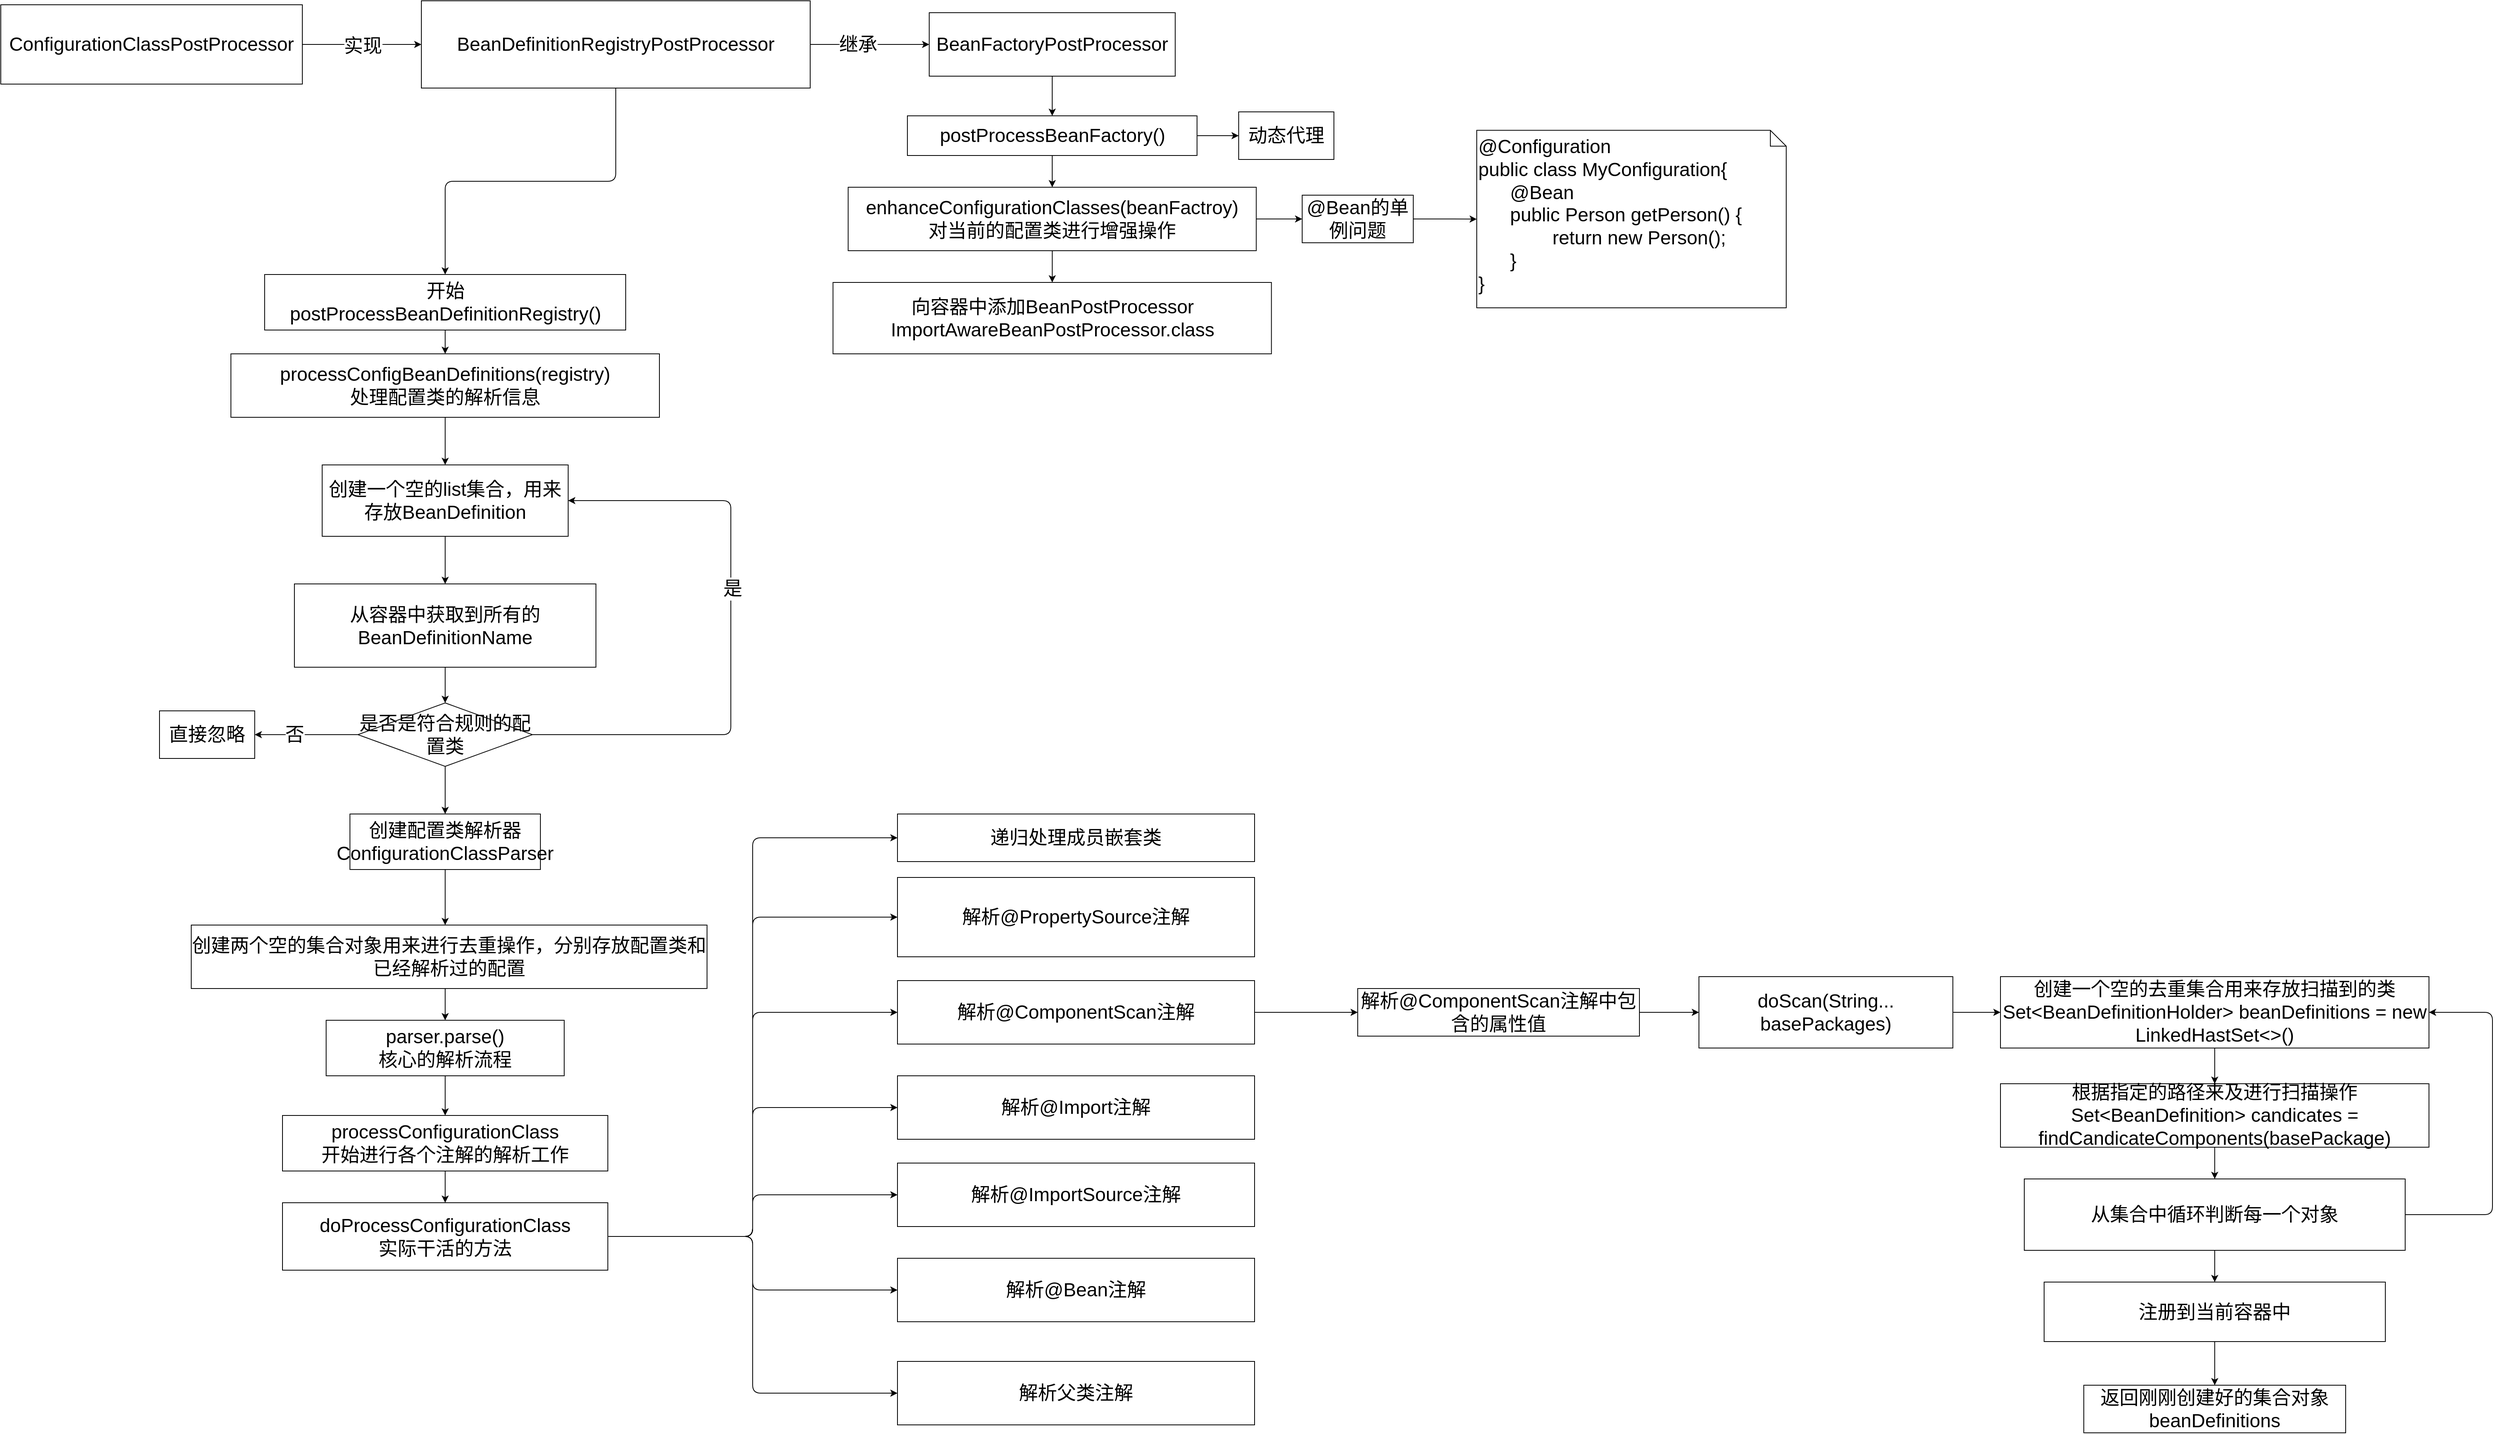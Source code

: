 <mxfile>
    <diagram id="fL2koC4kJuDBgHH3ScEY" name="Page-1">
        <mxGraphModel dx="1691" dy="1150" grid="1" gridSize="10" guides="1" tooltips="1" connect="1" arrows="1" fold="1" page="1" pageScale="1" pageWidth="10000000" pageHeight="10000000" math="0" shadow="0">
            <root>
                <mxCell id="0"/>
                <mxCell id="1" parent="0"/>
                <mxCell id="6" value="" style="edgeStyle=none;html=1;fontSize=24;" edge="1" parent="1" source="2" target="5">
                    <mxGeometry relative="1" as="geometry"/>
                </mxCell>
                <mxCell id="33" value="实现" style="edgeLabel;html=1;align=center;verticalAlign=middle;resizable=0;points=[];fontSize=24;" vertex="1" connectable="0" parent="6">
                    <mxGeometry x="0.273" y="-1" relative="1" as="geometry">
                        <mxPoint x="-20" y="1" as="offset"/>
                    </mxGeometry>
                </mxCell>
                <mxCell id="2" value="&lt;font style=&quot;font-size: 24px&quot;&gt;ConfigurationClassPostProcessor&lt;/font&gt;" style="whiteSpace=wrap;html=1;" vertex="1" parent="1">
                    <mxGeometry x="60" y="310" width="380" height="100" as="geometry"/>
                </mxCell>
                <mxCell id="72" value="" style="edgeStyle=orthogonalEdgeStyle;html=1;fontSize=24;" edge="1" parent="1" source="3" target="71">
                    <mxGeometry relative="1" as="geometry"/>
                </mxCell>
                <mxCell id="3" value="&lt;font style=&quot;font-size: 24px&quot;&gt;BeanFactoryPostProcessor&lt;/font&gt;" style="whiteSpace=wrap;html=1;" vertex="1" parent="1">
                    <mxGeometry x="1230" y="320" width="310" height="80" as="geometry"/>
                </mxCell>
                <mxCell id="7" value="" style="edgeStyle=none;html=1;fontSize=24;" edge="1" parent="1" source="5" target="3">
                    <mxGeometry relative="1" as="geometry"/>
                </mxCell>
                <mxCell id="34" value="继承" style="edgeLabel;html=1;align=center;verticalAlign=middle;resizable=0;points=[];fontSize=24;" vertex="1" connectable="0" parent="7">
                    <mxGeometry x="-0.2" relative="1" as="geometry">
                        <mxPoint as="offset"/>
                    </mxGeometry>
                </mxCell>
                <mxCell id="88" style="edgeStyle=elbowEdgeStyle;html=1;exitX=0.5;exitY=1;exitDx=0;exitDy=0;fontSize=24;elbow=vertical;entryX=0.5;entryY=0;entryDx=0;entryDy=0;" edge="1" parent="1" source="5" target="9">
                    <mxGeometry relative="1" as="geometry">
                        <mxPoint x="680" y="560" as="targetPoint"/>
                    </mxGeometry>
                </mxCell>
                <mxCell id="5" value="BeanDefinitionRegistryPostProcessor" style="whiteSpace=wrap;html=1;fontSize=24;" vertex="1" parent="1">
                    <mxGeometry x="590" y="305" width="490" height="110" as="geometry"/>
                </mxCell>
                <mxCell id="12" value="" style="edgeStyle=none;html=1;fontSize=24;" edge="1" parent="1" source="8" target="11">
                    <mxGeometry relative="1" as="geometry"/>
                </mxCell>
                <mxCell id="8" value="processConfigBeanDefinitions(registry)&lt;br&gt;处理配置类的解析信息" style="whiteSpace=wrap;html=1;fontSize=24;" vertex="1" parent="1">
                    <mxGeometry x="350" y="750" width="540" height="80" as="geometry"/>
                </mxCell>
                <mxCell id="10" value="" style="edgeStyle=none;html=1;fontSize=24;" edge="1" parent="1" source="9" target="8">
                    <mxGeometry relative="1" as="geometry"/>
                </mxCell>
                <mxCell id="9" value="开始&lt;br&gt;postProcessBeanDefinitionRegistry()" style="whiteSpace=wrap;html=1;fontSize=24;" vertex="1" parent="1">
                    <mxGeometry x="392.5" y="650" width="455" height="70" as="geometry"/>
                </mxCell>
                <mxCell id="14" value="" style="edgeStyle=none;html=1;fontSize=24;" edge="1" parent="1" source="11" target="13">
                    <mxGeometry relative="1" as="geometry"/>
                </mxCell>
                <mxCell id="11" value="创建一个空的list集合，用来存放BeanDefinition" style="whiteSpace=wrap;html=1;fontSize=24;" vertex="1" parent="1">
                    <mxGeometry x="465" y="890" width="310" height="90" as="geometry"/>
                </mxCell>
                <mxCell id="18" value="" style="edgeStyle=none;html=1;fontSize=24;" edge="1" parent="1" source="13" target="17">
                    <mxGeometry relative="1" as="geometry"/>
                </mxCell>
                <mxCell id="13" value="从容器中获取到所有的BeanDefinitionName" style="whiteSpace=wrap;html=1;fontSize=24;" vertex="1" parent="1">
                    <mxGeometry x="430" y="1040" width="380" height="105" as="geometry"/>
                </mxCell>
                <mxCell id="19" style="edgeStyle=elbowEdgeStyle;html=1;exitX=1;exitY=0.5;exitDx=0;exitDy=0;entryX=1;entryY=0.5;entryDx=0;entryDy=0;fontSize=24;" edge="1" parent="1" source="17" target="11">
                    <mxGeometry relative="1" as="geometry">
                        <Array as="points">
                            <mxPoint x="980" y="1100"/>
                        </Array>
                    </mxGeometry>
                </mxCell>
                <mxCell id="21" value="是" style="edgeLabel;html=1;align=center;verticalAlign=middle;resizable=0;points=[];fontSize=24;" vertex="1" connectable="0" parent="19">
                    <mxGeometry x="0.157" y="-2" relative="1" as="geometry">
                        <mxPoint as="offset"/>
                    </mxGeometry>
                </mxCell>
                <mxCell id="23" value="" style="edgeStyle=elbowEdgeStyle;html=1;fontSize=24;" edge="1" parent="1" source="17" target="22">
                    <mxGeometry relative="1" as="geometry"/>
                </mxCell>
                <mxCell id="24" value="否" style="edgeLabel;html=1;align=center;verticalAlign=middle;resizable=0;points=[];fontSize=24;" vertex="1" connectable="0" parent="23">
                    <mxGeometry x="0.231" relative="1" as="geometry">
                        <mxPoint as="offset"/>
                    </mxGeometry>
                </mxCell>
                <mxCell id="26" value="" style="edgeStyle=elbowEdgeStyle;html=1;fontSize=24;" edge="1" parent="1" source="17" target="25">
                    <mxGeometry relative="1" as="geometry"/>
                </mxCell>
                <mxCell id="17" value="是否是符合规则的配置类" style="rhombus;whiteSpace=wrap;html=1;fontSize=24;" vertex="1" parent="1">
                    <mxGeometry x="510" y="1190" width="220" height="80" as="geometry"/>
                </mxCell>
                <mxCell id="22" value="直接忽略" style="whiteSpace=wrap;html=1;fontSize=24;" vertex="1" parent="1">
                    <mxGeometry x="260" y="1200" width="120" height="60" as="geometry"/>
                </mxCell>
                <mxCell id="28" value="" style="edgeStyle=elbowEdgeStyle;html=1;fontSize=24;" edge="1" parent="1" source="25" target="27">
                    <mxGeometry relative="1" as="geometry"/>
                </mxCell>
                <mxCell id="25" value="创建配置类解析器&lt;br&gt;ConfigurationClassParser" style="whiteSpace=wrap;html=1;fontSize=24;" vertex="1" parent="1">
                    <mxGeometry x="500" y="1330" width="240" height="70" as="geometry"/>
                </mxCell>
                <mxCell id="30" value="" style="edgeStyle=elbowEdgeStyle;html=1;fontSize=24;" edge="1" parent="1" source="27" target="29">
                    <mxGeometry relative="1" as="geometry"/>
                </mxCell>
                <mxCell id="27" value="创建两个空的集合对象用来进行去重操作，分别存放配置类和已经解析过的配置" style="whiteSpace=wrap;html=1;fontSize=24;" vertex="1" parent="1">
                    <mxGeometry x="300" y="1470" width="650" height="80" as="geometry"/>
                </mxCell>
                <mxCell id="32" value="" style="edgeStyle=elbowEdgeStyle;html=1;fontSize=24;" edge="1" parent="1" source="29" target="31">
                    <mxGeometry relative="1" as="geometry"/>
                </mxCell>
                <mxCell id="29" value="parser.parse()&lt;br&gt;核心的解析流程" style="whiteSpace=wrap;html=1;fontSize=24;" vertex="1" parent="1">
                    <mxGeometry x="470" y="1590" width="300" height="70" as="geometry"/>
                </mxCell>
                <mxCell id="36" value="" style="edgeStyle=elbowEdgeStyle;html=1;fontSize=24;" edge="1" parent="1" source="31" target="35">
                    <mxGeometry relative="1" as="geometry"/>
                </mxCell>
                <mxCell id="31" value="processConfigurationClass&lt;br&gt;开始进行各个注解的解析工作" style="whiteSpace=wrap;html=1;fontSize=24;" vertex="1" parent="1">
                    <mxGeometry x="415" y="1710" width="410" height="70" as="geometry"/>
                </mxCell>
                <mxCell id="38" value="" style="edgeStyle=elbowEdgeStyle;html=1;fontSize=24;" edge="1" parent="1" source="35" target="37">
                    <mxGeometry relative="1" as="geometry"/>
                </mxCell>
                <mxCell id="39" style="edgeStyle=elbowEdgeStyle;html=1;exitX=1;exitY=0.5;exitDx=0;exitDy=0;fontSize=24;" edge="1" parent="1" source="35" target="40">
                    <mxGeometry relative="1" as="geometry">
                        <mxPoint x="1190" y="1500" as="targetPoint"/>
                    </mxGeometry>
                </mxCell>
                <mxCell id="47" style="edgeStyle=elbowEdgeStyle;html=1;exitX=1;exitY=0.5;exitDx=0;exitDy=0;fontSize=24;" edge="1" parent="1" source="35" target="41">
                    <mxGeometry relative="1" as="geometry"/>
                </mxCell>
                <mxCell id="48" style="edgeStyle=elbowEdgeStyle;html=1;exitX=1;exitY=0.5;exitDx=0;exitDy=0;entryX=0;entryY=0.5;entryDx=0;entryDy=0;fontSize=24;" edge="1" parent="1" source="35" target="42">
                    <mxGeometry relative="1" as="geometry"/>
                </mxCell>
                <mxCell id="49" style="edgeStyle=elbowEdgeStyle;html=1;exitX=1;exitY=0.5;exitDx=0;exitDy=0;fontSize=24;" edge="1" parent="1" source="35" target="43">
                    <mxGeometry relative="1" as="geometry"/>
                </mxCell>
                <mxCell id="50" style="edgeStyle=elbowEdgeStyle;html=1;exitX=1;exitY=0.5;exitDx=0;exitDy=0;fontSize=24;" edge="1" parent="1" source="35" target="45">
                    <mxGeometry relative="1" as="geometry"/>
                </mxCell>
                <mxCell id="51" style="edgeStyle=elbowEdgeStyle;html=1;exitX=1;exitY=0.5;exitDx=0;exitDy=0;fontSize=24;" edge="1" parent="1" source="35" target="46">
                    <mxGeometry relative="1" as="geometry"/>
                </mxCell>
                <mxCell id="35" value="doProcessConfigurationClass&lt;br&gt;实际干活的方法&lt;br&gt;" style="whiteSpace=wrap;html=1;fontSize=24;" vertex="1" parent="1">
                    <mxGeometry x="415" y="1820" width="410" height="85" as="geometry"/>
                </mxCell>
                <mxCell id="37" value="递归处理成员嵌套类" style="whiteSpace=wrap;html=1;fontSize=24;" vertex="1" parent="1">
                    <mxGeometry x="1190" y="1330" width="450" height="60" as="geometry"/>
                </mxCell>
                <mxCell id="40" value="解析@PropertySource注解" style="whiteSpace=wrap;html=1;fontSize=24;" vertex="1" parent="1">
                    <mxGeometry x="1190" y="1410" width="450" height="100" as="geometry"/>
                </mxCell>
                <mxCell id="53" value="" style="edgeStyle=elbowEdgeStyle;html=1;fontSize=24;" edge="1" parent="1" source="41" target="52">
                    <mxGeometry relative="1" as="geometry"/>
                </mxCell>
                <mxCell id="41" value="解析@ComponentScan注解" style="whiteSpace=wrap;html=1;fontSize=24;" vertex="1" parent="1">
                    <mxGeometry x="1190" y="1540" width="450" height="80" as="geometry"/>
                </mxCell>
                <mxCell id="42" value="解析@Import注解" style="whiteSpace=wrap;html=1;fontSize=24;" vertex="1" parent="1">
                    <mxGeometry x="1190" y="1660" width="450" height="80" as="geometry"/>
                </mxCell>
                <mxCell id="43" value="解析@ImportSource注解" style="whiteSpace=wrap;html=1;fontSize=24;" vertex="1" parent="1">
                    <mxGeometry x="1190" y="1770" width="450" height="80" as="geometry"/>
                </mxCell>
                <mxCell id="45" value="解析@Bean注解" style="whiteSpace=wrap;html=1;fontSize=24;" vertex="1" parent="1">
                    <mxGeometry x="1190" y="1890" width="450" height="80" as="geometry"/>
                </mxCell>
                <mxCell id="46" value="解析父类注解" style="whiteSpace=wrap;html=1;fontSize=24;" vertex="1" parent="1">
                    <mxGeometry x="1190" y="2020" width="450" height="80" as="geometry"/>
                </mxCell>
                <mxCell id="55" value="" style="edgeStyle=elbowEdgeStyle;html=1;fontSize=24;" edge="1" parent="1" source="52" target="54">
                    <mxGeometry relative="1" as="geometry"/>
                </mxCell>
                <mxCell id="52" value="解析@ComponentScan注解中包含的属性值" style="whiteSpace=wrap;html=1;fontSize=24;" vertex="1" parent="1">
                    <mxGeometry x="1770" y="1550" width="355" height="60" as="geometry"/>
                </mxCell>
                <mxCell id="57" value="" style="edgeStyle=elbowEdgeStyle;html=1;fontSize=24;" edge="1" parent="1" source="54" target="56">
                    <mxGeometry relative="1" as="geometry"/>
                </mxCell>
                <mxCell id="54" value="doScan(String... basePackages)" style="whiteSpace=wrap;html=1;fontSize=24;" vertex="1" parent="1">
                    <mxGeometry x="2200" y="1535" width="320" height="90" as="geometry"/>
                </mxCell>
                <mxCell id="59" value="" style="edgeStyle=elbowEdgeStyle;html=1;fontSize=24;" edge="1" parent="1" source="56" target="58">
                    <mxGeometry relative="1" as="geometry"/>
                </mxCell>
                <mxCell id="56" value="创建一个空的去重集合用来存放扫描到的类&lt;br&gt;Set&amp;lt;BeanDefinitionHolder&amp;gt; beanDefinitions = new LinkedHastSet&amp;lt;&amp;gt;()" style="whiteSpace=wrap;html=1;fontSize=24;" vertex="1" parent="1">
                    <mxGeometry x="2580" y="1535" width="540" height="90" as="geometry"/>
                </mxCell>
                <mxCell id="61" value="" style="edgeStyle=elbowEdgeStyle;html=1;fontSize=24;" edge="1" parent="1" source="58" target="60">
                    <mxGeometry relative="1" as="geometry"/>
                </mxCell>
                <mxCell id="58" value="根据指定的路径来及进行扫描操作&lt;br&gt;Set&amp;lt;BeanDefinition&amp;gt; candicates = findCandicateComponents(basePackage)" style="whiteSpace=wrap;html=1;fontSize=24;" vertex="1" parent="1">
                    <mxGeometry x="2580" y="1670" width="540" height="80" as="geometry"/>
                </mxCell>
                <mxCell id="64" style="edgeStyle=orthogonalEdgeStyle;html=1;exitX=1;exitY=0.5;exitDx=0;exitDy=0;entryX=1;entryY=0.5;entryDx=0;entryDy=0;fontSize=24;" edge="1" parent="1" source="60" target="56">
                    <mxGeometry relative="1" as="geometry">
                        <Array as="points">
                            <mxPoint x="3200" y="1835"/>
                            <mxPoint x="3200" y="1580"/>
                        </Array>
                    </mxGeometry>
                </mxCell>
                <mxCell id="67" value="" style="edgeStyle=orthogonalEdgeStyle;html=1;fontSize=24;" edge="1" parent="1" source="60" target="66">
                    <mxGeometry relative="1" as="geometry"/>
                </mxCell>
                <mxCell id="60" value="从集合中循环判断每一个对象" style="whiteSpace=wrap;html=1;fontSize=24;" vertex="1" parent="1">
                    <mxGeometry x="2610" y="1790" width="480" height="90" as="geometry"/>
                </mxCell>
                <mxCell id="69" value="" style="edgeStyle=orthogonalEdgeStyle;html=1;fontSize=24;" edge="1" parent="1" source="66" target="68">
                    <mxGeometry relative="1" as="geometry"/>
                </mxCell>
                <mxCell id="66" value="注册到当前容器中" style="whiteSpace=wrap;html=1;fontSize=24;" vertex="1" parent="1">
                    <mxGeometry x="2635" y="1920" width="430" height="75" as="geometry"/>
                </mxCell>
                <mxCell id="68" value="返回刚刚创建好的集合对象beanDefinitions" style="whiteSpace=wrap;html=1;fontSize=24;" vertex="1" parent="1">
                    <mxGeometry x="2685" y="2050" width="330" height="60" as="geometry"/>
                </mxCell>
                <mxCell id="74" value="" style="edgeStyle=orthogonalEdgeStyle;html=1;fontSize=18;" edge="1" parent="1" source="71" target="73">
                    <mxGeometry relative="1" as="geometry"/>
                </mxCell>
                <mxCell id="76" value="" style="edgeStyle=orthogonalEdgeStyle;html=1;fontSize=24;" edge="1" parent="1" source="71" target="75">
                    <mxGeometry relative="1" as="geometry"/>
                </mxCell>
                <mxCell id="71" value="&lt;font style=&quot;font-size: 24px&quot;&gt;postProcessBeanFactory()&lt;/font&gt;" style="whiteSpace=wrap;html=1;" vertex="1" parent="1">
                    <mxGeometry x="1202.5" y="450" width="365" height="50" as="geometry"/>
                </mxCell>
                <mxCell id="73" value="&lt;font style=&quot;font-size: 24px&quot;&gt;动态代理&lt;/font&gt;" style="whiteSpace=wrap;html=1;" vertex="1" parent="1">
                    <mxGeometry x="1620" y="445" width="120" height="60" as="geometry"/>
                </mxCell>
                <mxCell id="78" value="" style="edgeStyle=orthogonalEdgeStyle;html=1;fontSize=24;" edge="1" parent="1" source="75" target="77">
                    <mxGeometry relative="1" as="geometry"/>
                </mxCell>
                <mxCell id="85" value="" style="edgeStyle=orthogonalEdgeStyle;html=1;fontSize=24;" edge="1" parent="1" source="75" target="84">
                    <mxGeometry relative="1" as="geometry"/>
                </mxCell>
                <mxCell id="75" value="&lt;font style=&quot;font-size: 24px&quot;&gt;enhanceConfigurationClasses(beanFactroy)&lt;br&gt;对当前的配置类进行增强操作&lt;br&gt;&lt;/font&gt;" style="whiteSpace=wrap;html=1;" vertex="1" parent="1">
                    <mxGeometry x="1127.85" y="540" width="514.3" height="80" as="geometry"/>
                </mxCell>
                <mxCell id="82" value="" style="edgeStyle=orthogonalEdgeStyle;html=1;fontSize=24;" edge="1" parent="1" source="77" target="81">
                    <mxGeometry relative="1" as="geometry"/>
                </mxCell>
                <mxCell id="77" value="&lt;font style=&quot;font-size: 24px&quot;&gt;@Bean的单例问题&lt;/font&gt;" style="whiteSpace=wrap;html=1;" vertex="1" parent="1">
                    <mxGeometry x="1700" y="550" width="140" height="60" as="geometry"/>
                </mxCell>
                <mxCell id="81" value="@Configuration&lt;br&gt;public class MyConfiguration{&lt;br&gt;&lt;blockquote style=&quot;margin: 0 0 0 40px ; border: none ; padding: 0px&quot;&gt;@Bean&lt;br&gt;public Person getPerson() {&lt;br&gt;&lt;span style=&quot;white-space: pre&quot;&gt;&#9;&lt;/span&gt;return new Person();&lt;br&gt;}&lt;/blockquote&gt;}" style="shape=note;size=20;whiteSpace=wrap;html=1;fontSize=24;align=left;verticalAlign=top;" vertex="1" parent="1">
                    <mxGeometry x="1920" y="468.25" width="390" height="223.75" as="geometry"/>
                </mxCell>
                <mxCell id="84" value="&lt;font style=&quot;font-size: 24px&quot;&gt;向容器中添加BeanPostProcessor&lt;br&gt;ImportAwareBeanPostProcessor.class&lt;br&gt;&lt;/font&gt;" style="whiteSpace=wrap;html=1;" vertex="1" parent="1">
                    <mxGeometry x="1108.75" y="660" width="552.5" height="90" as="geometry"/>
                </mxCell>
            </root>
        </mxGraphModel>
    </diagram>
</mxfile>